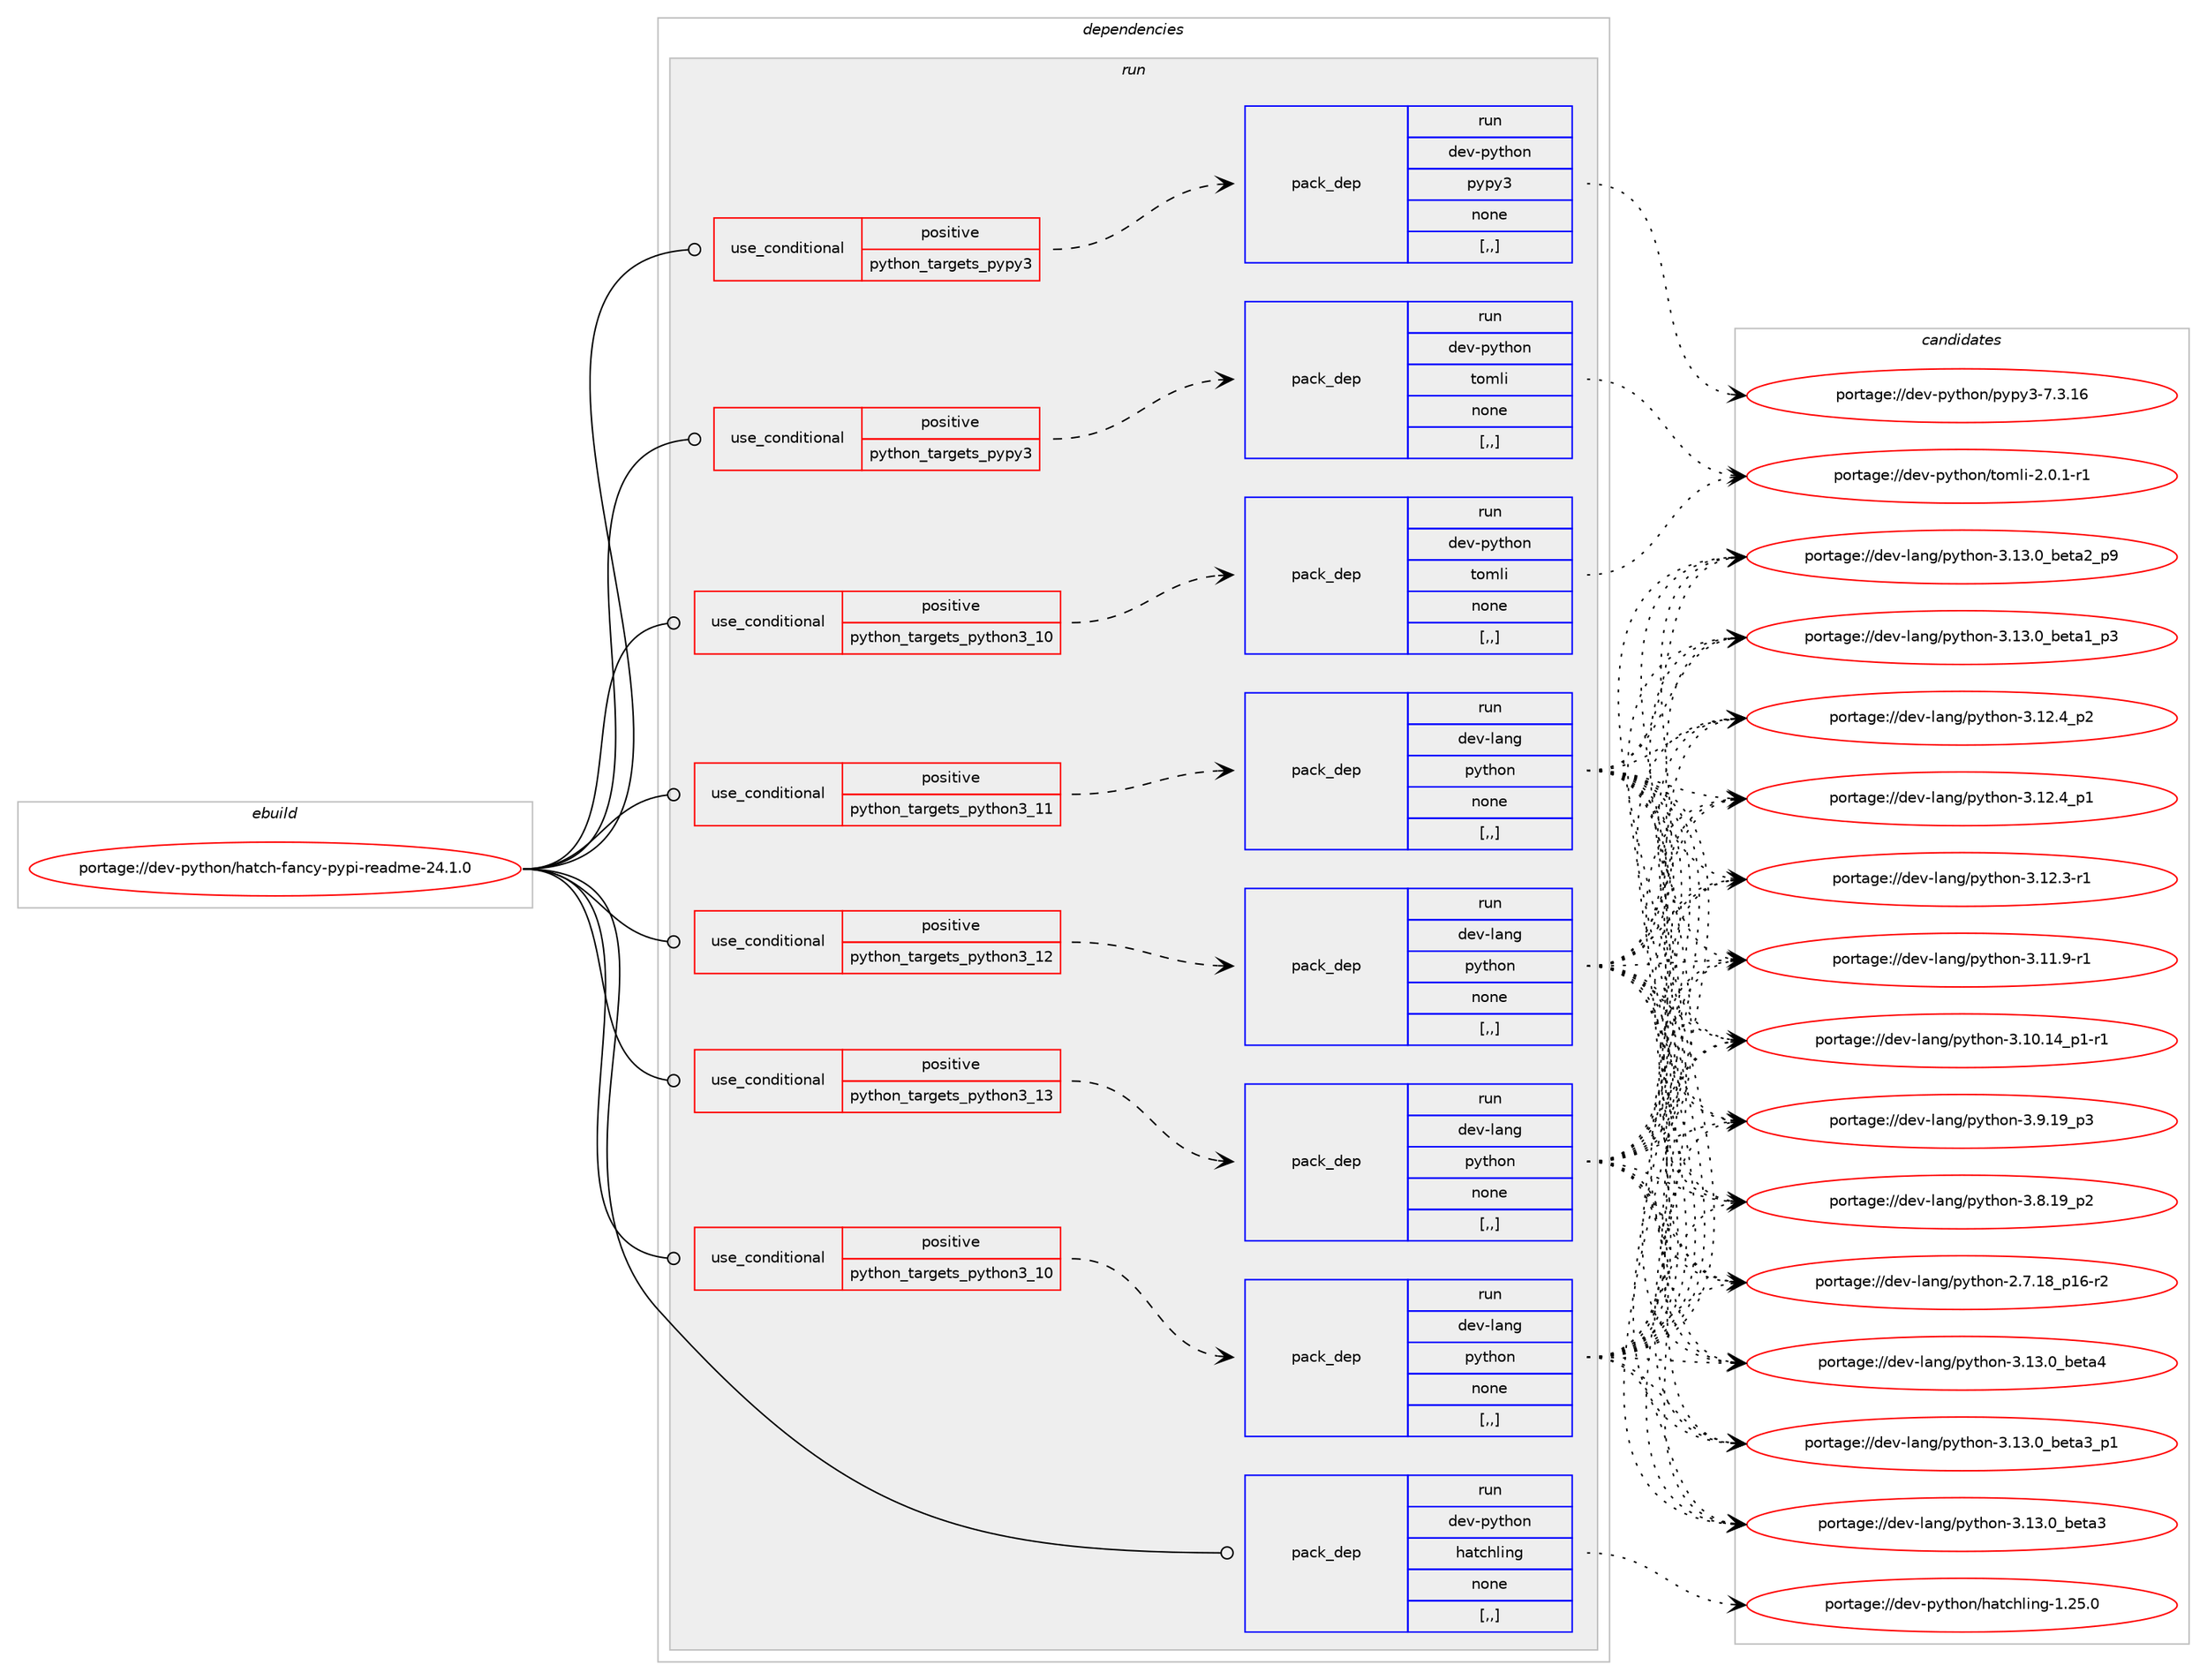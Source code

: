 digraph prolog {

# *************
# Graph options
# *************

newrank=true;
concentrate=true;
compound=true;
graph [rankdir=LR,fontname=Helvetica,fontsize=10,ranksep=1.5];#, ranksep=2.5, nodesep=0.2];
edge  [arrowhead=vee];
node  [fontname=Helvetica,fontsize=10];

# **********
# The ebuild
# **********

subgraph cluster_leftcol {
color=gray;
label=<<i>ebuild</i>>;
id [label="portage://dev-python/hatch-fancy-pypi-readme-24.1.0", color=red, width=4, href="../dev-python/hatch-fancy-pypi-readme-24.1.0.svg"];
}

# ****************
# The dependencies
# ****************

subgraph cluster_midcol {
color=gray;
label=<<i>dependencies</i>>;
subgraph cluster_compile {
fillcolor="#eeeeee";
style=filled;
label=<<i>compile</i>>;
}
subgraph cluster_compileandrun {
fillcolor="#eeeeee";
style=filled;
label=<<i>compile and run</i>>;
}
subgraph cluster_run {
fillcolor="#eeeeee";
style=filled;
label=<<i>run</i>>;
subgraph cond33303 {
dependency147691 [label=<<TABLE BORDER="0" CELLBORDER="1" CELLSPACING="0" CELLPADDING="4"><TR><TD ROWSPAN="3" CELLPADDING="10">use_conditional</TD></TR><TR><TD>positive</TD></TR><TR><TD>python_targets_pypy3</TD></TR></TABLE>>, shape=none, color=red];
subgraph pack113139 {
dependency147692 [label=<<TABLE BORDER="0" CELLBORDER="1" CELLSPACING="0" CELLPADDING="4" WIDTH="220"><TR><TD ROWSPAN="6" CELLPADDING="30">pack_dep</TD></TR><TR><TD WIDTH="110">run</TD></TR><TR><TD>dev-python</TD></TR><TR><TD>pypy3</TD></TR><TR><TD>none</TD></TR><TR><TD>[,,]</TD></TR></TABLE>>, shape=none, color=blue];
}
dependency147691:e -> dependency147692:w [weight=20,style="dashed",arrowhead="vee"];
}
id:e -> dependency147691:w [weight=20,style="solid",arrowhead="odot"];
subgraph cond33304 {
dependency147693 [label=<<TABLE BORDER="0" CELLBORDER="1" CELLSPACING="0" CELLPADDING="4"><TR><TD ROWSPAN="3" CELLPADDING="10">use_conditional</TD></TR><TR><TD>positive</TD></TR><TR><TD>python_targets_pypy3</TD></TR></TABLE>>, shape=none, color=red];
subgraph pack113140 {
dependency147694 [label=<<TABLE BORDER="0" CELLBORDER="1" CELLSPACING="0" CELLPADDING="4" WIDTH="220"><TR><TD ROWSPAN="6" CELLPADDING="30">pack_dep</TD></TR><TR><TD WIDTH="110">run</TD></TR><TR><TD>dev-python</TD></TR><TR><TD>tomli</TD></TR><TR><TD>none</TD></TR><TR><TD>[,,]</TD></TR></TABLE>>, shape=none, color=blue];
}
dependency147693:e -> dependency147694:w [weight=20,style="dashed",arrowhead="vee"];
}
id:e -> dependency147693:w [weight=20,style="solid",arrowhead="odot"];
subgraph cond33305 {
dependency147695 [label=<<TABLE BORDER="0" CELLBORDER="1" CELLSPACING="0" CELLPADDING="4"><TR><TD ROWSPAN="3" CELLPADDING="10">use_conditional</TD></TR><TR><TD>positive</TD></TR><TR><TD>python_targets_python3_10</TD></TR></TABLE>>, shape=none, color=red];
subgraph pack113141 {
dependency147696 [label=<<TABLE BORDER="0" CELLBORDER="1" CELLSPACING="0" CELLPADDING="4" WIDTH="220"><TR><TD ROWSPAN="6" CELLPADDING="30">pack_dep</TD></TR><TR><TD WIDTH="110">run</TD></TR><TR><TD>dev-lang</TD></TR><TR><TD>python</TD></TR><TR><TD>none</TD></TR><TR><TD>[,,]</TD></TR></TABLE>>, shape=none, color=blue];
}
dependency147695:e -> dependency147696:w [weight=20,style="dashed",arrowhead="vee"];
}
id:e -> dependency147695:w [weight=20,style="solid",arrowhead="odot"];
subgraph cond33306 {
dependency147697 [label=<<TABLE BORDER="0" CELLBORDER="1" CELLSPACING="0" CELLPADDING="4"><TR><TD ROWSPAN="3" CELLPADDING="10">use_conditional</TD></TR><TR><TD>positive</TD></TR><TR><TD>python_targets_python3_10</TD></TR></TABLE>>, shape=none, color=red];
subgraph pack113142 {
dependency147698 [label=<<TABLE BORDER="0" CELLBORDER="1" CELLSPACING="0" CELLPADDING="4" WIDTH="220"><TR><TD ROWSPAN="6" CELLPADDING="30">pack_dep</TD></TR><TR><TD WIDTH="110">run</TD></TR><TR><TD>dev-python</TD></TR><TR><TD>tomli</TD></TR><TR><TD>none</TD></TR><TR><TD>[,,]</TD></TR></TABLE>>, shape=none, color=blue];
}
dependency147697:e -> dependency147698:w [weight=20,style="dashed",arrowhead="vee"];
}
id:e -> dependency147697:w [weight=20,style="solid",arrowhead="odot"];
subgraph cond33307 {
dependency147699 [label=<<TABLE BORDER="0" CELLBORDER="1" CELLSPACING="0" CELLPADDING="4"><TR><TD ROWSPAN="3" CELLPADDING="10">use_conditional</TD></TR><TR><TD>positive</TD></TR><TR><TD>python_targets_python3_11</TD></TR></TABLE>>, shape=none, color=red];
subgraph pack113143 {
dependency147700 [label=<<TABLE BORDER="0" CELLBORDER="1" CELLSPACING="0" CELLPADDING="4" WIDTH="220"><TR><TD ROWSPAN="6" CELLPADDING="30">pack_dep</TD></TR><TR><TD WIDTH="110">run</TD></TR><TR><TD>dev-lang</TD></TR><TR><TD>python</TD></TR><TR><TD>none</TD></TR><TR><TD>[,,]</TD></TR></TABLE>>, shape=none, color=blue];
}
dependency147699:e -> dependency147700:w [weight=20,style="dashed",arrowhead="vee"];
}
id:e -> dependency147699:w [weight=20,style="solid",arrowhead="odot"];
subgraph cond33308 {
dependency147701 [label=<<TABLE BORDER="0" CELLBORDER="1" CELLSPACING="0" CELLPADDING="4"><TR><TD ROWSPAN="3" CELLPADDING="10">use_conditional</TD></TR><TR><TD>positive</TD></TR><TR><TD>python_targets_python3_12</TD></TR></TABLE>>, shape=none, color=red];
subgraph pack113144 {
dependency147702 [label=<<TABLE BORDER="0" CELLBORDER="1" CELLSPACING="0" CELLPADDING="4" WIDTH="220"><TR><TD ROWSPAN="6" CELLPADDING="30">pack_dep</TD></TR><TR><TD WIDTH="110">run</TD></TR><TR><TD>dev-lang</TD></TR><TR><TD>python</TD></TR><TR><TD>none</TD></TR><TR><TD>[,,]</TD></TR></TABLE>>, shape=none, color=blue];
}
dependency147701:e -> dependency147702:w [weight=20,style="dashed",arrowhead="vee"];
}
id:e -> dependency147701:w [weight=20,style="solid",arrowhead="odot"];
subgraph cond33309 {
dependency147703 [label=<<TABLE BORDER="0" CELLBORDER="1" CELLSPACING="0" CELLPADDING="4"><TR><TD ROWSPAN="3" CELLPADDING="10">use_conditional</TD></TR><TR><TD>positive</TD></TR><TR><TD>python_targets_python3_13</TD></TR></TABLE>>, shape=none, color=red];
subgraph pack113145 {
dependency147704 [label=<<TABLE BORDER="0" CELLBORDER="1" CELLSPACING="0" CELLPADDING="4" WIDTH="220"><TR><TD ROWSPAN="6" CELLPADDING="30">pack_dep</TD></TR><TR><TD WIDTH="110">run</TD></TR><TR><TD>dev-lang</TD></TR><TR><TD>python</TD></TR><TR><TD>none</TD></TR><TR><TD>[,,]</TD></TR></TABLE>>, shape=none, color=blue];
}
dependency147703:e -> dependency147704:w [weight=20,style="dashed",arrowhead="vee"];
}
id:e -> dependency147703:w [weight=20,style="solid",arrowhead="odot"];
subgraph pack113146 {
dependency147705 [label=<<TABLE BORDER="0" CELLBORDER="1" CELLSPACING="0" CELLPADDING="4" WIDTH="220"><TR><TD ROWSPAN="6" CELLPADDING="30">pack_dep</TD></TR><TR><TD WIDTH="110">run</TD></TR><TR><TD>dev-python</TD></TR><TR><TD>hatchling</TD></TR><TR><TD>none</TD></TR><TR><TD>[,,]</TD></TR></TABLE>>, shape=none, color=blue];
}
id:e -> dependency147705:w [weight=20,style="solid",arrowhead="odot"];
}
}

# **************
# The candidates
# **************

subgraph cluster_choices {
rank=same;
color=gray;
label=<<i>candidates</i>>;

subgraph choice113139 {
color=black;
nodesep=1;
choice10010111845112121116104111110471121211121215145554651464954 [label="portage://dev-python/pypy3-7.3.16", color=red, width=4,href="../dev-python/pypy3-7.3.16.svg"];
dependency147692:e -> choice10010111845112121116104111110471121211121215145554651464954:w [style=dotted,weight="100"];
}
subgraph choice113140 {
color=black;
nodesep=1;
choice10010111845112121116104111110471161111091081054550464846494511449 [label="portage://dev-python/tomli-2.0.1-r1", color=red, width=4,href="../dev-python/tomli-2.0.1-r1.svg"];
dependency147694:e -> choice10010111845112121116104111110471161111091081054550464846494511449:w [style=dotted,weight="100"];
}
subgraph choice113141 {
color=black;
nodesep=1;
choice1001011184510897110103471121211161041111104551464951464895981011169752 [label="portage://dev-lang/python-3.13.0_beta4", color=red, width=4,href="../dev-lang/python-3.13.0_beta4.svg"];
choice10010111845108971101034711212111610411111045514649514648959810111697519511249 [label="portage://dev-lang/python-3.13.0_beta3_p1", color=red, width=4,href="../dev-lang/python-3.13.0_beta3_p1.svg"];
choice1001011184510897110103471121211161041111104551464951464895981011169751 [label="portage://dev-lang/python-3.13.0_beta3", color=red, width=4,href="../dev-lang/python-3.13.0_beta3.svg"];
choice10010111845108971101034711212111610411111045514649514648959810111697509511257 [label="portage://dev-lang/python-3.13.0_beta2_p9", color=red, width=4,href="../dev-lang/python-3.13.0_beta2_p9.svg"];
choice10010111845108971101034711212111610411111045514649514648959810111697499511251 [label="portage://dev-lang/python-3.13.0_beta1_p3", color=red, width=4,href="../dev-lang/python-3.13.0_beta1_p3.svg"];
choice100101118451089711010347112121116104111110455146495046529511250 [label="portage://dev-lang/python-3.12.4_p2", color=red, width=4,href="../dev-lang/python-3.12.4_p2.svg"];
choice100101118451089711010347112121116104111110455146495046529511249 [label="portage://dev-lang/python-3.12.4_p1", color=red, width=4,href="../dev-lang/python-3.12.4_p1.svg"];
choice100101118451089711010347112121116104111110455146495046514511449 [label="portage://dev-lang/python-3.12.3-r1", color=red, width=4,href="../dev-lang/python-3.12.3-r1.svg"];
choice100101118451089711010347112121116104111110455146494946574511449 [label="portage://dev-lang/python-3.11.9-r1", color=red, width=4,href="../dev-lang/python-3.11.9-r1.svg"];
choice100101118451089711010347112121116104111110455146494846495295112494511449 [label="portage://dev-lang/python-3.10.14_p1-r1", color=red, width=4,href="../dev-lang/python-3.10.14_p1-r1.svg"];
choice100101118451089711010347112121116104111110455146574649579511251 [label="portage://dev-lang/python-3.9.19_p3", color=red, width=4,href="../dev-lang/python-3.9.19_p3.svg"];
choice100101118451089711010347112121116104111110455146564649579511250 [label="portage://dev-lang/python-3.8.19_p2", color=red, width=4,href="../dev-lang/python-3.8.19_p2.svg"];
choice100101118451089711010347112121116104111110455046554649569511249544511450 [label="portage://dev-lang/python-2.7.18_p16-r2", color=red, width=4,href="../dev-lang/python-2.7.18_p16-r2.svg"];
dependency147696:e -> choice1001011184510897110103471121211161041111104551464951464895981011169752:w [style=dotted,weight="100"];
dependency147696:e -> choice10010111845108971101034711212111610411111045514649514648959810111697519511249:w [style=dotted,weight="100"];
dependency147696:e -> choice1001011184510897110103471121211161041111104551464951464895981011169751:w [style=dotted,weight="100"];
dependency147696:e -> choice10010111845108971101034711212111610411111045514649514648959810111697509511257:w [style=dotted,weight="100"];
dependency147696:e -> choice10010111845108971101034711212111610411111045514649514648959810111697499511251:w [style=dotted,weight="100"];
dependency147696:e -> choice100101118451089711010347112121116104111110455146495046529511250:w [style=dotted,weight="100"];
dependency147696:e -> choice100101118451089711010347112121116104111110455146495046529511249:w [style=dotted,weight="100"];
dependency147696:e -> choice100101118451089711010347112121116104111110455146495046514511449:w [style=dotted,weight="100"];
dependency147696:e -> choice100101118451089711010347112121116104111110455146494946574511449:w [style=dotted,weight="100"];
dependency147696:e -> choice100101118451089711010347112121116104111110455146494846495295112494511449:w [style=dotted,weight="100"];
dependency147696:e -> choice100101118451089711010347112121116104111110455146574649579511251:w [style=dotted,weight="100"];
dependency147696:e -> choice100101118451089711010347112121116104111110455146564649579511250:w [style=dotted,weight="100"];
dependency147696:e -> choice100101118451089711010347112121116104111110455046554649569511249544511450:w [style=dotted,weight="100"];
}
subgraph choice113142 {
color=black;
nodesep=1;
choice10010111845112121116104111110471161111091081054550464846494511449 [label="portage://dev-python/tomli-2.0.1-r1", color=red, width=4,href="../dev-python/tomli-2.0.1-r1.svg"];
dependency147698:e -> choice10010111845112121116104111110471161111091081054550464846494511449:w [style=dotted,weight="100"];
}
subgraph choice113143 {
color=black;
nodesep=1;
choice1001011184510897110103471121211161041111104551464951464895981011169752 [label="portage://dev-lang/python-3.13.0_beta4", color=red, width=4,href="../dev-lang/python-3.13.0_beta4.svg"];
choice10010111845108971101034711212111610411111045514649514648959810111697519511249 [label="portage://dev-lang/python-3.13.0_beta3_p1", color=red, width=4,href="../dev-lang/python-3.13.0_beta3_p1.svg"];
choice1001011184510897110103471121211161041111104551464951464895981011169751 [label="portage://dev-lang/python-3.13.0_beta3", color=red, width=4,href="../dev-lang/python-3.13.0_beta3.svg"];
choice10010111845108971101034711212111610411111045514649514648959810111697509511257 [label="portage://dev-lang/python-3.13.0_beta2_p9", color=red, width=4,href="../dev-lang/python-3.13.0_beta2_p9.svg"];
choice10010111845108971101034711212111610411111045514649514648959810111697499511251 [label="portage://dev-lang/python-3.13.0_beta1_p3", color=red, width=4,href="../dev-lang/python-3.13.0_beta1_p3.svg"];
choice100101118451089711010347112121116104111110455146495046529511250 [label="portage://dev-lang/python-3.12.4_p2", color=red, width=4,href="../dev-lang/python-3.12.4_p2.svg"];
choice100101118451089711010347112121116104111110455146495046529511249 [label="portage://dev-lang/python-3.12.4_p1", color=red, width=4,href="../dev-lang/python-3.12.4_p1.svg"];
choice100101118451089711010347112121116104111110455146495046514511449 [label="portage://dev-lang/python-3.12.3-r1", color=red, width=4,href="../dev-lang/python-3.12.3-r1.svg"];
choice100101118451089711010347112121116104111110455146494946574511449 [label="portage://dev-lang/python-3.11.9-r1", color=red, width=4,href="../dev-lang/python-3.11.9-r1.svg"];
choice100101118451089711010347112121116104111110455146494846495295112494511449 [label="portage://dev-lang/python-3.10.14_p1-r1", color=red, width=4,href="../dev-lang/python-3.10.14_p1-r1.svg"];
choice100101118451089711010347112121116104111110455146574649579511251 [label="portage://dev-lang/python-3.9.19_p3", color=red, width=4,href="../dev-lang/python-3.9.19_p3.svg"];
choice100101118451089711010347112121116104111110455146564649579511250 [label="portage://dev-lang/python-3.8.19_p2", color=red, width=4,href="../dev-lang/python-3.8.19_p2.svg"];
choice100101118451089711010347112121116104111110455046554649569511249544511450 [label="portage://dev-lang/python-2.7.18_p16-r2", color=red, width=4,href="../dev-lang/python-2.7.18_p16-r2.svg"];
dependency147700:e -> choice1001011184510897110103471121211161041111104551464951464895981011169752:w [style=dotted,weight="100"];
dependency147700:e -> choice10010111845108971101034711212111610411111045514649514648959810111697519511249:w [style=dotted,weight="100"];
dependency147700:e -> choice1001011184510897110103471121211161041111104551464951464895981011169751:w [style=dotted,weight="100"];
dependency147700:e -> choice10010111845108971101034711212111610411111045514649514648959810111697509511257:w [style=dotted,weight="100"];
dependency147700:e -> choice10010111845108971101034711212111610411111045514649514648959810111697499511251:w [style=dotted,weight="100"];
dependency147700:e -> choice100101118451089711010347112121116104111110455146495046529511250:w [style=dotted,weight="100"];
dependency147700:e -> choice100101118451089711010347112121116104111110455146495046529511249:w [style=dotted,weight="100"];
dependency147700:e -> choice100101118451089711010347112121116104111110455146495046514511449:w [style=dotted,weight="100"];
dependency147700:e -> choice100101118451089711010347112121116104111110455146494946574511449:w [style=dotted,weight="100"];
dependency147700:e -> choice100101118451089711010347112121116104111110455146494846495295112494511449:w [style=dotted,weight="100"];
dependency147700:e -> choice100101118451089711010347112121116104111110455146574649579511251:w [style=dotted,weight="100"];
dependency147700:e -> choice100101118451089711010347112121116104111110455146564649579511250:w [style=dotted,weight="100"];
dependency147700:e -> choice100101118451089711010347112121116104111110455046554649569511249544511450:w [style=dotted,weight="100"];
}
subgraph choice113144 {
color=black;
nodesep=1;
choice1001011184510897110103471121211161041111104551464951464895981011169752 [label="portage://dev-lang/python-3.13.0_beta4", color=red, width=4,href="../dev-lang/python-3.13.0_beta4.svg"];
choice10010111845108971101034711212111610411111045514649514648959810111697519511249 [label="portage://dev-lang/python-3.13.0_beta3_p1", color=red, width=4,href="../dev-lang/python-3.13.0_beta3_p1.svg"];
choice1001011184510897110103471121211161041111104551464951464895981011169751 [label="portage://dev-lang/python-3.13.0_beta3", color=red, width=4,href="../dev-lang/python-3.13.0_beta3.svg"];
choice10010111845108971101034711212111610411111045514649514648959810111697509511257 [label="portage://dev-lang/python-3.13.0_beta2_p9", color=red, width=4,href="../dev-lang/python-3.13.0_beta2_p9.svg"];
choice10010111845108971101034711212111610411111045514649514648959810111697499511251 [label="portage://dev-lang/python-3.13.0_beta1_p3", color=red, width=4,href="../dev-lang/python-3.13.0_beta1_p3.svg"];
choice100101118451089711010347112121116104111110455146495046529511250 [label="portage://dev-lang/python-3.12.4_p2", color=red, width=4,href="../dev-lang/python-3.12.4_p2.svg"];
choice100101118451089711010347112121116104111110455146495046529511249 [label="portage://dev-lang/python-3.12.4_p1", color=red, width=4,href="../dev-lang/python-3.12.4_p1.svg"];
choice100101118451089711010347112121116104111110455146495046514511449 [label="portage://dev-lang/python-3.12.3-r1", color=red, width=4,href="../dev-lang/python-3.12.3-r1.svg"];
choice100101118451089711010347112121116104111110455146494946574511449 [label="portage://dev-lang/python-3.11.9-r1", color=red, width=4,href="../dev-lang/python-3.11.9-r1.svg"];
choice100101118451089711010347112121116104111110455146494846495295112494511449 [label="portage://dev-lang/python-3.10.14_p1-r1", color=red, width=4,href="../dev-lang/python-3.10.14_p1-r1.svg"];
choice100101118451089711010347112121116104111110455146574649579511251 [label="portage://dev-lang/python-3.9.19_p3", color=red, width=4,href="../dev-lang/python-3.9.19_p3.svg"];
choice100101118451089711010347112121116104111110455146564649579511250 [label="portage://dev-lang/python-3.8.19_p2", color=red, width=4,href="../dev-lang/python-3.8.19_p2.svg"];
choice100101118451089711010347112121116104111110455046554649569511249544511450 [label="portage://dev-lang/python-2.7.18_p16-r2", color=red, width=4,href="../dev-lang/python-2.7.18_p16-r2.svg"];
dependency147702:e -> choice1001011184510897110103471121211161041111104551464951464895981011169752:w [style=dotted,weight="100"];
dependency147702:e -> choice10010111845108971101034711212111610411111045514649514648959810111697519511249:w [style=dotted,weight="100"];
dependency147702:e -> choice1001011184510897110103471121211161041111104551464951464895981011169751:w [style=dotted,weight="100"];
dependency147702:e -> choice10010111845108971101034711212111610411111045514649514648959810111697509511257:w [style=dotted,weight="100"];
dependency147702:e -> choice10010111845108971101034711212111610411111045514649514648959810111697499511251:w [style=dotted,weight="100"];
dependency147702:e -> choice100101118451089711010347112121116104111110455146495046529511250:w [style=dotted,weight="100"];
dependency147702:e -> choice100101118451089711010347112121116104111110455146495046529511249:w [style=dotted,weight="100"];
dependency147702:e -> choice100101118451089711010347112121116104111110455146495046514511449:w [style=dotted,weight="100"];
dependency147702:e -> choice100101118451089711010347112121116104111110455146494946574511449:w [style=dotted,weight="100"];
dependency147702:e -> choice100101118451089711010347112121116104111110455146494846495295112494511449:w [style=dotted,weight="100"];
dependency147702:e -> choice100101118451089711010347112121116104111110455146574649579511251:w [style=dotted,weight="100"];
dependency147702:e -> choice100101118451089711010347112121116104111110455146564649579511250:w [style=dotted,weight="100"];
dependency147702:e -> choice100101118451089711010347112121116104111110455046554649569511249544511450:w [style=dotted,weight="100"];
}
subgraph choice113145 {
color=black;
nodesep=1;
choice1001011184510897110103471121211161041111104551464951464895981011169752 [label="portage://dev-lang/python-3.13.0_beta4", color=red, width=4,href="../dev-lang/python-3.13.0_beta4.svg"];
choice10010111845108971101034711212111610411111045514649514648959810111697519511249 [label="portage://dev-lang/python-3.13.0_beta3_p1", color=red, width=4,href="../dev-lang/python-3.13.0_beta3_p1.svg"];
choice1001011184510897110103471121211161041111104551464951464895981011169751 [label="portage://dev-lang/python-3.13.0_beta3", color=red, width=4,href="../dev-lang/python-3.13.0_beta3.svg"];
choice10010111845108971101034711212111610411111045514649514648959810111697509511257 [label="portage://dev-lang/python-3.13.0_beta2_p9", color=red, width=4,href="../dev-lang/python-3.13.0_beta2_p9.svg"];
choice10010111845108971101034711212111610411111045514649514648959810111697499511251 [label="portage://dev-lang/python-3.13.0_beta1_p3", color=red, width=4,href="../dev-lang/python-3.13.0_beta1_p3.svg"];
choice100101118451089711010347112121116104111110455146495046529511250 [label="portage://dev-lang/python-3.12.4_p2", color=red, width=4,href="../dev-lang/python-3.12.4_p2.svg"];
choice100101118451089711010347112121116104111110455146495046529511249 [label="portage://dev-lang/python-3.12.4_p1", color=red, width=4,href="../dev-lang/python-3.12.4_p1.svg"];
choice100101118451089711010347112121116104111110455146495046514511449 [label="portage://dev-lang/python-3.12.3-r1", color=red, width=4,href="../dev-lang/python-3.12.3-r1.svg"];
choice100101118451089711010347112121116104111110455146494946574511449 [label="portage://dev-lang/python-3.11.9-r1", color=red, width=4,href="../dev-lang/python-3.11.9-r1.svg"];
choice100101118451089711010347112121116104111110455146494846495295112494511449 [label="portage://dev-lang/python-3.10.14_p1-r1", color=red, width=4,href="../dev-lang/python-3.10.14_p1-r1.svg"];
choice100101118451089711010347112121116104111110455146574649579511251 [label="portage://dev-lang/python-3.9.19_p3", color=red, width=4,href="../dev-lang/python-3.9.19_p3.svg"];
choice100101118451089711010347112121116104111110455146564649579511250 [label="portage://dev-lang/python-3.8.19_p2", color=red, width=4,href="../dev-lang/python-3.8.19_p2.svg"];
choice100101118451089711010347112121116104111110455046554649569511249544511450 [label="portage://dev-lang/python-2.7.18_p16-r2", color=red, width=4,href="../dev-lang/python-2.7.18_p16-r2.svg"];
dependency147704:e -> choice1001011184510897110103471121211161041111104551464951464895981011169752:w [style=dotted,weight="100"];
dependency147704:e -> choice10010111845108971101034711212111610411111045514649514648959810111697519511249:w [style=dotted,weight="100"];
dependency147704:e -> choice1001011184510897110103471121211161041111104551464951464895981011169751:w [style=dotted,weight="100"];
dependency147704:e -> choice10010111845108971101034711212111610411111045514649514648959810111697509511257:w [style=dotted,weight="100"];
dependency147704:e -> choice10010111845108971101034711212111610411111045514649514648959810111697499511251:w [style=dotted,weight="100"];
dependency147704:e -> choice100101118451089711010347112121116104111110455146495046529511250:w [style=dotted,weight="100"];
dependency147704:e -> choice100101118451089711010347112121116104111110455146495046529511249:w [style=dotted,weight="100"];
dependency147704:e -> choice100101118451089711010347112121116104111110455146495046514511449:w [style=dotted,weight="100"];
dependency147704:e -> choice100101118451089711010347112121116104111110455146494946574511449:w [style=dotted,weight="100"];
dependency147704:e -> choice100101118451089711010347112121116104111110455146494846495295112494511449:w [style=dotted,weight="100"];
dependency147704:e -> choice100101118451089711010347112121116104111110455146574649579511251:w [style=dotted,weight="100"];
dependency147704:e -> choice100101118451089711010347112121116104111110455146564649579511250:w [style=dotted,weight="100"];
dependency147704:e -> choice100101118451089711010347112121116104111110455046554649569511249544511450:w [style=dotted,weight="100"];
}
subgraph choice113146 {
color=black;
nodesep=1;
choice1001011184511212111610411111047104971169910410810511010345494650534648 [label="portage://dev-python/hatchling-1.25.0", color=red, width=4,href="../dev-python/hatchling-1.25.0.svg"];
dependency147705:e -> choice1001011184511212111610411111047104971169910410810511010345494650534648:w [style=dotted,weight="100"];
}
}

}

